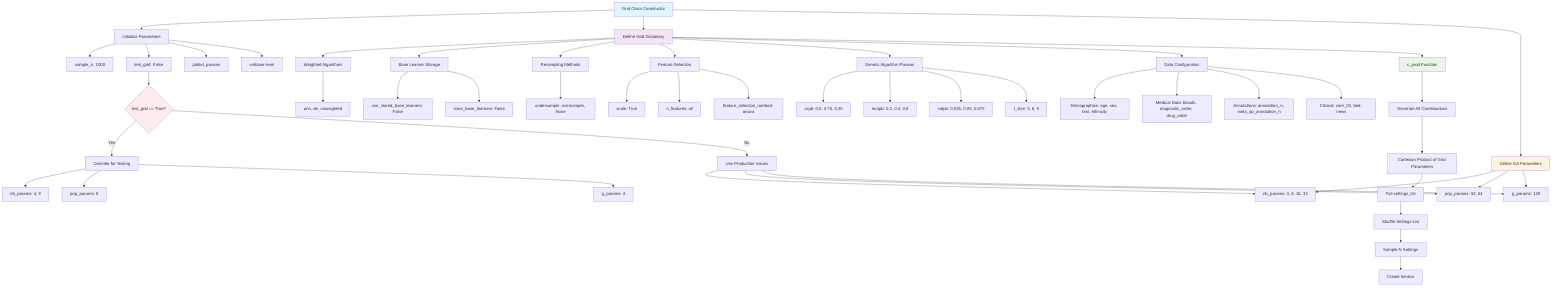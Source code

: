 graph TD
    A[Grid Class Constructor] --> B[Initialize Parameters]
    B --> C[sample_n: 1000]
    B --> D[test_grid: False]
    B --> E[global_params]
    B --> F[verbose level]
    
    A --> G[Define Grid Dictionary]
    G --> H[Weighted Algorithms]
    G --> I[Base Learner Storage]
    G --> J[Resampling Methods]
    G --> K[Feature Selection]
    G --> L[Genetic Algorithm Params]
    G --> M[Data Configuration]
    
    H --> H1[ann, de, unweighted]
    I --> I1[use_stored_base_learners: False]
    I --> I2[store_base_learners: False]
    J --> J1[undersample, oversample, None]
    K --> K1[scale: True]
    K --> K2[n_features: all]
    K --> K3[feature_selection_method: anova]
    L --> L1[cxpb: 0.5, 0.75, 0.25]
    L --> L2[mutpb: 0.2, 0.4, 0.8]
    L --> L3[indpb: 0.025, 0.05, 0.075]
    L --> L4[t_size: 3, 6, 9]
    
    M --> M1[Demographics: age, sex, bmi, ethnicity]
    M --> M2[Medical Data: bloods, diagnostic_order, drug_order]
    M --> M3[Annotations: annotation_n, meta_sp_annotation_n]
    M --> M4[Clinical: core_02, bed, news]
    
    G --> N[c_prod Function]
    N --> O[Generate All Combinations]
    O --> P[Cartesian Product of Grid Parameters]
    P --> Q[Full settings_list]
    
    Q --> R[Shuffle Settings List]
    R --> S[Sample N Settings]
    S --> T[Create Iterator]
    
    A --> U[Define GA Parameters]
    U --> V[nb_params: 4, 8, 16, 32]
    U --> W[pop_params: 32, 64]
    U --> X[g_params: 128]
    
    D --> Y{test_grid == True?}
    Y -->|Yes| Z[Override for Testing]
    Y -->|No| AA[Use Production Values]
    
    Z --> Z1[nb_params: 4, 8]
    Z --> Z2[pop_params: 8]
    Z --> Z3[g_params: 4]
    
    AA --> V
    AA --> W
    AA --> X
    
    style A fill:#e1f5fe
    style G fill:#f3e5f5
    style N fill:#e8f5e8
    style U fill:#fff3e0
    style Y fill:#ffebee